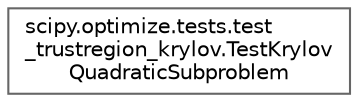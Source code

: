 digraph "Graphical Class Hierarchy"
{
 // LATEX_PDF_SIZE
  bgcolor="transparent";
  edge [fontname=Helvetica,fontsize=10,labelfontname=Helvetica,labelfontsize=10];
  node [fontname=Helvetica,fontsize=10,shape=box,height=0.2,width=0.4];
  rankdir="LR";
  Node0 [id="Node000000",label="scipy.optimize.tests.test\l_trustregion_krylov.TestKrylov\lQuadraticSubproblem",height=0.2,width=0.4,color="grey40", fillcolor="white", style="filled",URL="$d6/d2c/classscipy_1_1optimize_1_1tests_1_1test__trustregion__krylov_1_1TestKrylovQuadraticSubproblem.html",tooltip=" "];
}
